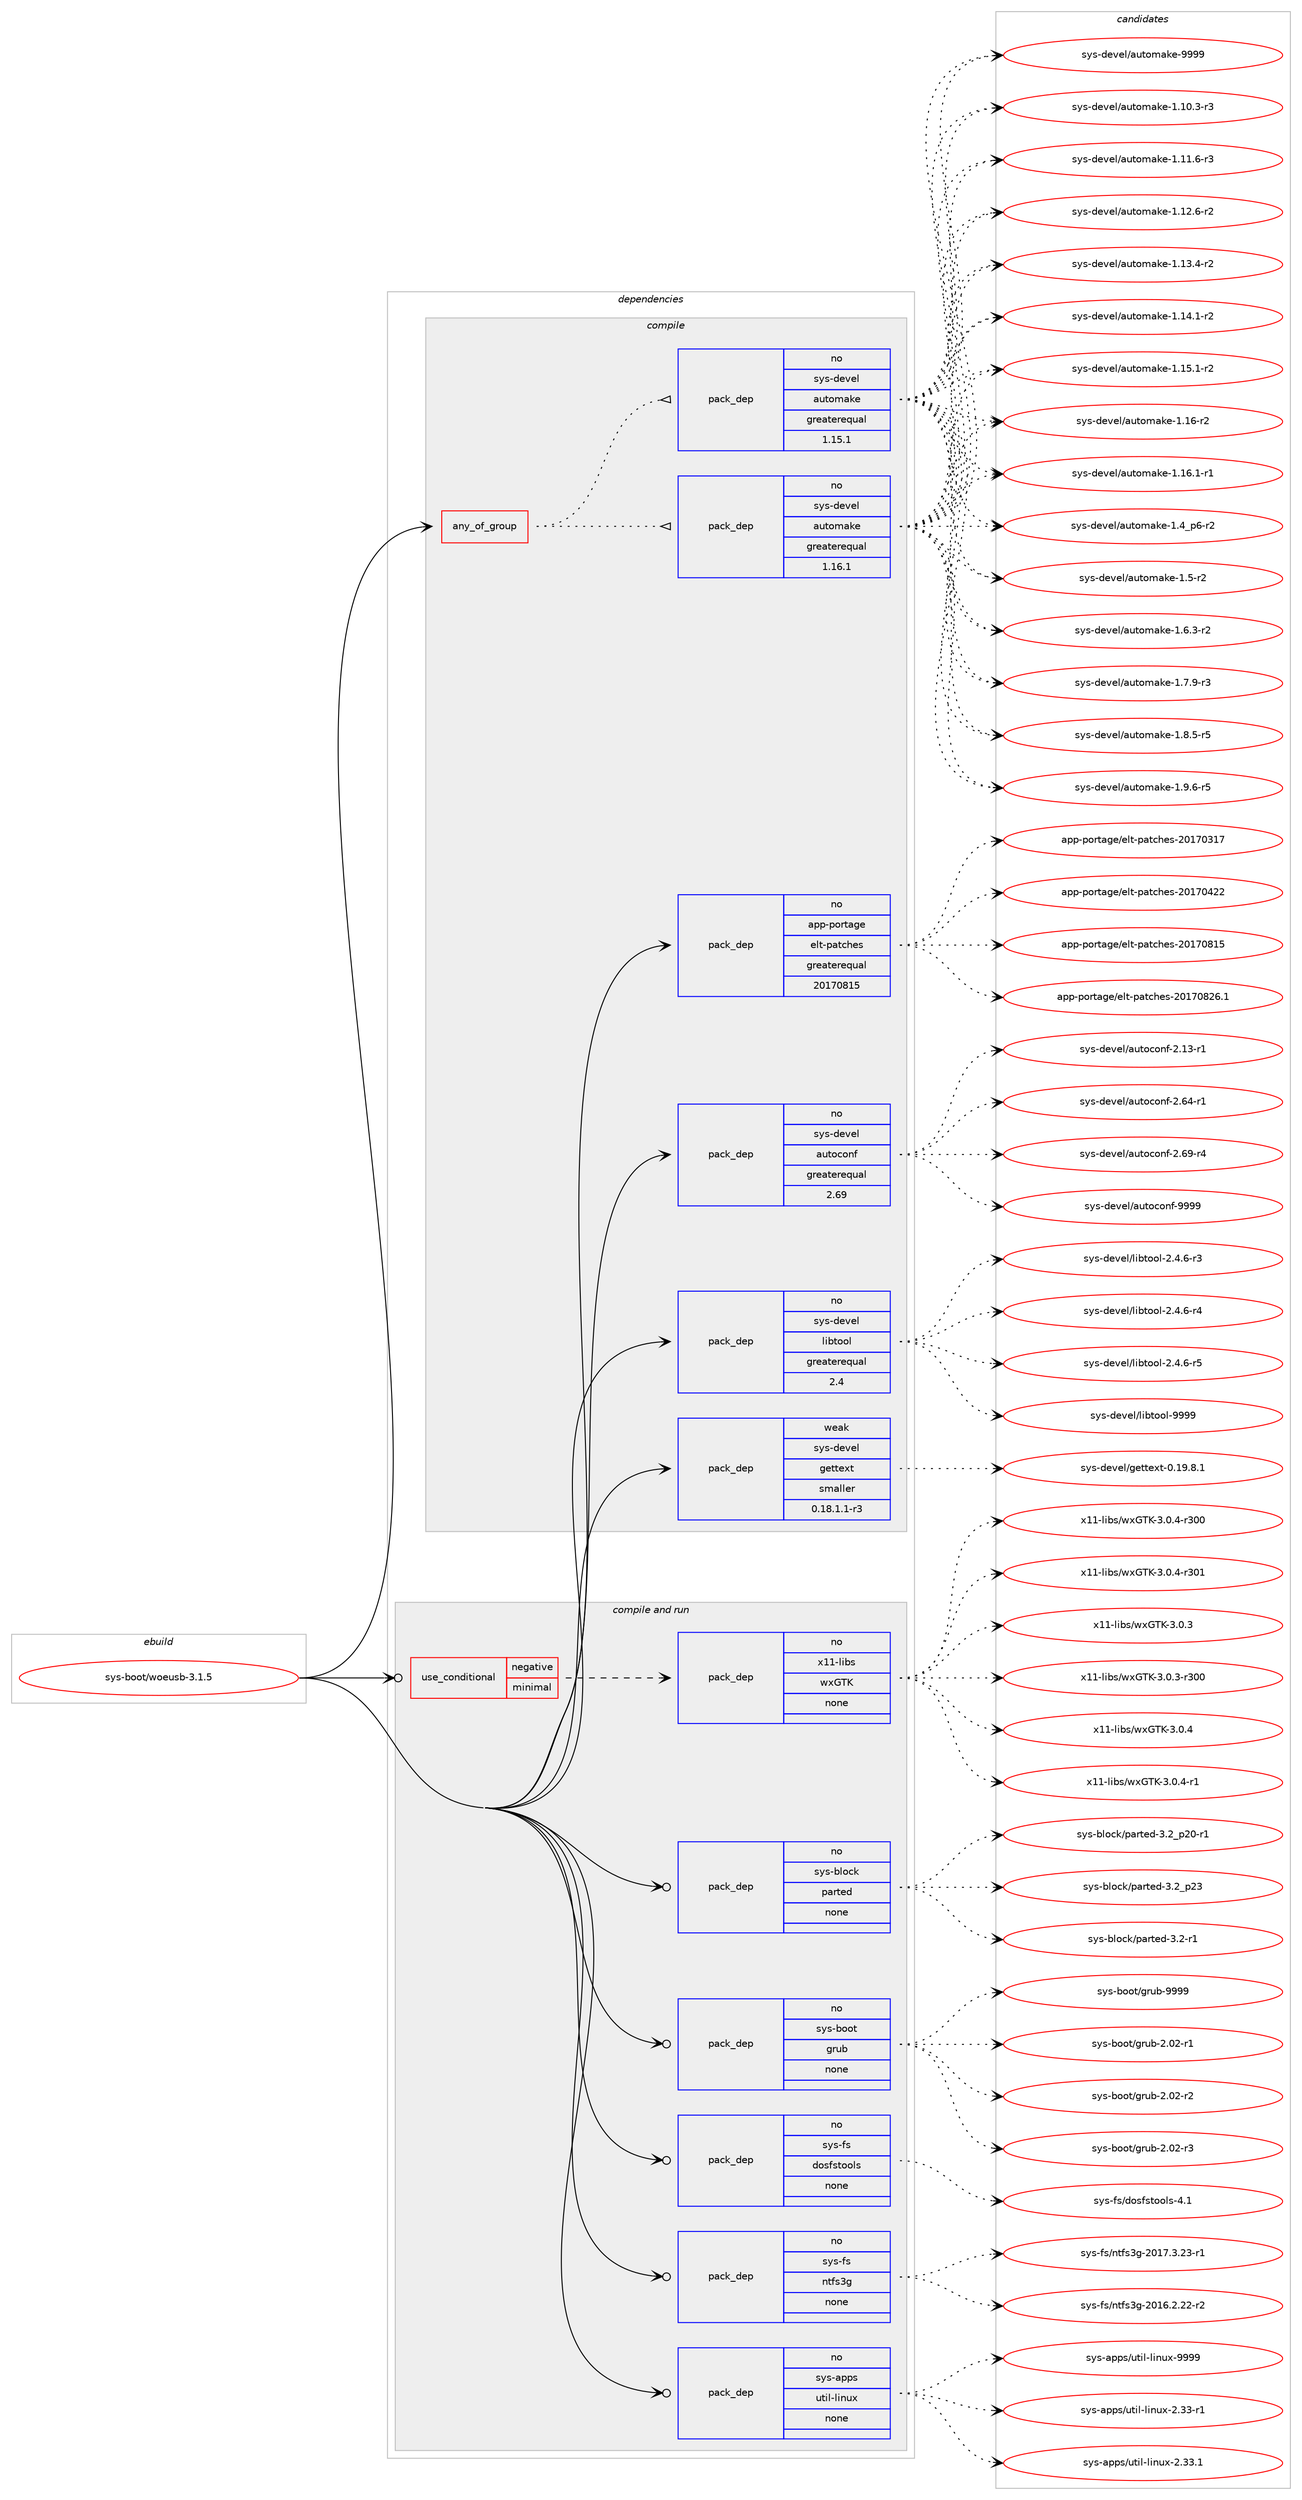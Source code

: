 digraph prolog {

# *************
# Graph options
# *************

newrank=true;
concentrate=true;
compound=true;
graph [rankdir=LR,fontname=Helvetica,fontsize=10,ranksep=1.5];#, ranksep=2.5, nodesep=0.2];
edge  [arrowhead=vee];
node  [fontname=Helvetica,fontsize=10];

# **********
# The ebuild
# **********

subgraph cluster_leftcol {
color=gray;
rank=same;
label=<<i>ebuild</i>>;
id [label="sys-boot/woeusb-3.1.5", color=red, width=4, href="../sys-boot/woeusb-3.1.5.svg"];
}

# ****************
# The dependencies
# ****************

subgraph cluster_midcol {
color=gray;
label=<<i>dependencies</i>>;
subgraph cluster_compile {
fillcolor="#eeeeee";
style=filled;
label=<<i>compile</i>>;
subgraph any27303 {
dependency1719784 [label=<<TABLE BORDER="0" CELLBORDER="1" CELLSPACING="0" CELLPADDING="4"><TR><TD CELLPADDING="10">any_of_group</TD></TR></TABLE>>, shape=none, color=red];subgraph pack1233339 {
dependency1719785 [label=<<TABLE BORDER="0" CELLBORDER="1" CELLSPACING="0" CELLPADDING="4" WIDTH="220"><TR><TD ROWSPAN="6" CELLPADDING="30">pack_dep</TD></TR><TR><TD WIDTH="110">no</TD></TR><TR><TD>sys-devel</TD></TR><TR><TD>automake</TD></TR><TR><TD>greaterequal</TD></TR><TR><TD>1.16.1</TD></TR></TABLE>>, shape=none, color=blue];
}
dependency1719784:e -> dependency1719785:w [weight=20,style="dotted",arrowhead="oinv"];
subgraph pack1233340 {
dependency1719786 [label=<<TABLE BORDER="0" CELLBORDER="1" CELLSPACING="0" CELLPADDING="4" WIDTH="220"><TR><TD ROWSPAN="6" CELLPADDING="30">pack_dep</TD></TR><TR><TD WIDTH="110">no</TD></TR><TR><TD>sys-devel</TD></TR><TR><TD>automake</TD></TR><TR><TD>greaterequal</TD></TR><TR><TD>1.15.1</TD></TR></TABLE>>, shape=none, color=blue];
}
dependency1719784:e -> dependency1719786:w [weight=20,style="dotted",arrowhead="oinv"];
}
id:e -> dependency1719784:w [weight=20,style="solid",arrowhead="vee"];
subgraph pack1233341 {
dependency1719787 [label=<<TABLE BORDER="0" CELLBORDER="1" CELLSPACING="0" CELLPADDING="4" WIDTH="220"><TR><TD ROWSPAN="6" CELLPADDING="30">pack_dep</TD></TR><TR><TD WIDTH="110">no</TD></TR><TR><TD>app-portage</TD></TR><TR><TD>elt-patches</TD></TR><TR><TD>greaterequal</TD></TR><TR><TD>20170815</TD></TR></TABLE>>, shape=none, color=blue];
}
id:e -> dependency1719787:w [weight=20,style="solid",arrowhead="vee"];
subgraph pack1233342 {
dependency1719788 [label=<<TABLE BORDER="0" CELLBORDER="1" CELLSPACING="0" CELLPADDING="4" WIDTH="220"><TR><TD ROWSPAN="6" CELLPADDING="30">pack_dep</TD></TR><TR><TD WIDTH="110">no</TD></TR><TR><TD>sys-devel</TD></TR><TR><TD>autoconf</TD></TR><TR><TD>greaterequal</TD></TR><TR><TD>2.69</TD></TR></TABLE>>, shape=none, color=blue];
}
id:e -> dependency1719788:w [weight=20,style="solid",arrowhead="vee"];
subgraph pack1233343 {
dependency1719789 [label=<<TABLE BORDER="0" CELLBORDER="1" CELLSPACING="0" CELLPADDING="4" WIDTH="220"><TR><TD ROWSPAN="6" CELLPADDING="30">pack_dep</TD></TR><TR><TD WIDTH="110">no</TD></TR><TR><TD>sys-devel</TD></TR><TR><TD>libtool</TD></TR><TR><TD>greaterequal</TD></TR><TR><TD>2.4</TD></TR></TABLE>>, shape=none, color=blue];
}
id:e -> dependency1719789:w [weight=20,style="solid",arrowhead="vee"];
subgraph pack1233344 {
dependency1719790 [label=<<TABLE BORDER="0" CELLBORDER="1" CELLSPACING="0" CELLPADDING="4" WIDTH="220"><TR><TD ROWSPAN="6" CELLPADDING="30">pack_dep</TD></TR><TR><TD WIDTH="110">weak</TD></TR><TR><TD>sys-devel</TD></TR><TR><TD>gettext</TD></TR><TR><TD>smaller</TD></TR><TR><TD>0.18.1.1-r3</TD></TR></TABLE>>, shape=none, color=blue];
}
id:e -> dependency1719790:w [weight=20,style="solid",arrowhead="vee"];
}
subgraph cluster_compileandrun {
fillcolor="#eeeeee";
style=filled;
label=<<i>compile and run</i>>;
subgraph cond458262 {
dependency1719791 [label=<<TABLE BORDER="0" CELLBORDER="1" CELLSPACING="0" CELLPADDING="4"><TR><TD ROWSPAN="3" CELLPADDING="10">use_conditional</TD></TR><TR><TD>negative</TD></TR><TR><TD>minimal</TD></TR></TABLE>>, shape=none, color=red];
subgraph pack1233345 {
dependency1719792 [label=<<TABLE BORDER="0" CELLBORDER="1" CELLSPACING="0" CELLPADDING="4" WIDTH="220"><TR><TD ROWSPAN="6" CELLPADDING="30">pack_dep</TD></TR><TR><TD WIDTH="110">no</TD></TR><TR><TD>x11-libs</TD></TR><TR><TD>wxGTK</TD></TR><TR><TD>none</TD></TR><TR><TD></TD></TR></TABLE>>, shape=none, color=blue];
}
dependency1719791:e -> dependency1719792:w [weight=20,style="dashed",arrowhead="vee"];
}
id:e -> dependency1719791:w [weight=20,style="solid",arrowhead="odotvee"];
subgraph pack1233346 {
dependency1719793 [label=<<TABLE BORDER="0" CELLBORDER="1" CELLSPACING="0" CELLPADDING="4" WIDTH="220"><TR><TD ROWSPAN="6" CELLPADDING="30">pack_dep</TD></TR><TR><TD WIDTH="110">no</TD></TR><TR><TD>sys-apps</TD></TR><TR><TD>util-linux</TD></TR><TR><TD>none</TD></TR><TR><TD></TD></TR></TABLE>>, shape=none, color=blue];
}
id:e -> dependency1719793:w [weight=20,style="solid",arrowhead="odotvee"];
subgraph pack1233347 {
dependency1719794 [label=<<TABLE BORDER="0" CELLBORDER="1" CELLSPACING="0" CELLPADDING="4" WIDTH="220"><TR><TD ROWSPAN="6" CELLPADDING="30">pack_dep</TD></TR><TR><TD WIDTH="110">no</TD></TR><TR><TD>sys-block</TD></TR><TR><TD>parted</TD></TR><TR><TD>none</TD></TR><TR><TD></TD></TR></TABLE>>, shape=none, color=blue];
}
id:e -> dependency1719794:w [weight=20,style="solid",arrowhead="odotvee"];
subgraph pack1233348 {
dependency1719795 [label=<<TABLE BORDER="0" CELLBORDER="1" CELLSPACING="0" CELLPADDING="4" WIDTH="220"><TR><TD ROWSPAN="6" CELLPADDING="30">pack_dep</TD></TR><TR><TD WIDTH="110">no</TD></TR><TR><TD>sys-boot</TD></TR><TR><TD>grub</TD></TR><TR><TD>none</TD></TR><TR><TD></TD></TR></TABLE>>, shape=none, color=blue];
}
id:e -> dependency1719795:w [weight=20,style="solid",arrowhead="odotvee"];
subgraph pack1233349 {
dependency1719796 [label=<<TABLE BORDER="0" CELLBORDER="1" CELLSPACING="0" CELLPADDING="4" WIDTH="220"><TR><TD ROWSPAN="6" CELLPADDING="30">pack_dep</TD></TR><TR><TD WIDTH="110">no</TD></TR><TR><TD>sys-fs</TD></TR><TR><TD>dosfstools</TD></TR><TR><TD>none</TD></TR><TR><TD></TD></TR></TABLE>>, shape=none, color=blue];
}
id:e -> dependency1719796:w [weight=20,style="solid",arrowhead="odotvee"];
subgraph pack1233350 {
dependency1719797 [label=<<TABLE BORDER="0" CELLBORDER="1" CELLSPACING="0" CELLPADDING="4" WIDTH="220"><TR><TD ROWSPAN="6" CELLPADDING="30">pack_dep</TD></TR><TR><TD WIDTH="110">no</TD></TR><TR><TD>sys-fs</TD></TR><TR><TD>ntfs3g</TD></TR><TR><TD>none</TD></TR><TR><TD></TD></TR></TABLE>>, shape=none, color=blue];
}
id:e -> dependency1719797:w [weight=20,style="solid",arrowhead="odotvee"];
}
subgraph cluster_run {
fillcolor="#eeeeee";
style=filled;
label=<<i>run</i>>;
}
}

# **************
# The candidates
# **************

subgraph cluster_choices {
rank=same;
color=gray;
label=<<i>candidates</i>>;

subgraph choice1233339 {
color=black;
nodesep=1;
choice11512111545100101118101108479711711611110997107101454946494846514511451 [label="sys-devel/automake-1.10.3-r3", color=red, width=4,href="../sys-devel/automake-1.10.3-r3.svg"];
choice11512111545100101118101108479711711611110997107101454946494946544511451 [label="sys-devel/automake-1.11.6-r3", color=red, width=4,href="../sys-devel/automake-1.11.6-r3.svg"];
choice11512111545100101118101108479711711611110997107101454946495046544511450 [label="sys-devel/automake-1.12.6-r2", color=red, width=4,href="../sys-devel/automake-1.12.6-r2.svg"];
choice11512111545100101118101108479711711611110997107101454946495146524511450 [label="sys-devel/automake-1.13.4-r2", color=red, width=4,href="../sys-devel/automake-1.13.4-r2.svg"];
choice11512111545100101118101108479711711611110997107101454946495246494511450 [label="sys-devel/automake-1.14.1-r2", color=red, width=4,href="../sys-devel/automake-1.14.1-r2.svg"];
choice11512111545100101118101108479711711611110997107101454946495346494511450 [label="sys-devel/automake-1.15.1-r2", color=red, width=4,href="../sys-devel/automake-1.15.1-r2.svg"];
choice1151211154510010111810110847971171161111099710710145494649544511450 [label="sys-devel/automake-1.16-r2", color=red, width=4,href="../sys-devel/automake-1.16-r2.svg"];
choice11512111545100101118101108479711711611110997107101454946495446494511449 [label="sys-devel/automake-1.16.1-r1", color=red, width=4,href="../sys-devel/automake-1.16.1-r1.svg"];
choice115121115451001011181011084797117116111109971071014549465295112544511450 [label="sys-devel/automake-1.4_p6-r2", color=red, width=4,href="../sys-devel/automake-1.4_p6-r2.svg"];
choice11512111545100101118101108479711711611110997107101454946534511450 [label="sys-devel/automake-1.5-r2", color=red, width=4,href="../sys-devel/automake-1.5-r2.svg"];
choice115121115451001011181011084797117116111109971071014549465446514511450 [label="sys-devel/automake-1.6.3-r2", color=red, width=4,href="../sys-devel/automake-1.6.3-r2.svg"];
choice115121115451001011181011084797117116111109971071014549465546574511451 [label="sys-devel/automake-1.7.9-r3", color=red, width=4,href="../sys-devel/automake-1.7.9-r3.svg"];
choice115121115451001011181011084797117116111109971071014549465646534511453 [label="sys-devel/automake-1.8.5-r5", color=red, width=4,href="../sys-devel/automake-1.8.5-r5.svg"];
choice115121115451001011181011084797117116111109971071014549465746544511453 [label="sys-devel/automake-1.9.6-r5", color=red, width=4,href="../sys-devel/automake-1.9.6-r5.svg"];
choice115121115451001011181011084797117116111109971071014557575757 [label="sys-devel/automake-9999", color=red, width=4,href="../sys-devel/automake-9999.svg"];
dependency1719785:e -> choice11512111545100101118101108479711711611110997107101454946494846514511451:w [style=dotted,weight="100"];
dependency1719785:e -> choice11512111545100101118101108479711711611110997107101454946494946544511451:w [style=dotted,weight="100"];
dependency1719785:e -> choice11512111545100101118101108479711711611110997107101454946495046544511450:w [style=dotted,weight="100"];
dependency1719785:e -> choice11512111545100101118101108479711711611110997107101454946495146524511450:w [style=dotted,weight="100"];
dependency1719785:e -> choice11512111545100101118101108479711711611110997107101454946495246494511450:w [style=dotted,weight="100"];
dependency1719785:e -> choice11512111545100101118101108479711711611110997107101454946495346494511450:w [style=dotted,weight="100"];
dependency1719785:e -> choice1151211154510010111810110847971171161111099710710145494649544511450:w [style=dotted,weight="100"];
dependency1719785:e -> choice11512111545100101118101108479711711611110997107101454946495446494511449:w [style=dotted,weight="100"];
dependency1719785:e -> choice115121115451001011181011084797117116111109971071014549465295112544511450:w [style=dotted,weight="100"];
dependency1719785:e -> choice11512111545100101118101108479711711611110997107101454946534511450:w [style=dotted,weight="100"];
dependency1719785:e -> choice115121115451001011181011084797117116111109971071014549465446514511450:w [style=dotted,weight="100"];
dependency1719785:e -> choice115121115451001011181011084797117116111109971071014549465546574511451:w [style=dotted,weight="100"];
dependency1719785:e -> choice115121115451001011181011084797117116111109971071014549465646534511453:w [style=dotted,weight="100"];
dependency1719785:e -> choice115121115451001011181011084797117116111109971071014549465746544511453:w [style=dotted,weight="100"];
dependency1719785:e -> choice115121115451001011181011084797117116111109971071014557575757:w [style=dotted,weight="100"];
}
subgraph choice1233340 {
color=black;
nodesep=1;
choice11512111545100101118101108479711711611110997107101454946494846514511451 [label="sys-devel/automake-1.10.3-r3", color=red, width=4,href="../sys-devel/automake-1.10.3-r3.svg"];
choice11512111545100101118101108479711711611110997107101454946494946544511451 [label="sys-devel/automake-1.11.6-r3", color=red, width=4,href="../sys-devel/automake-1.11.6-r3.svg"];
choice11512111545100101118101108479711711611110997107101454946495046544511450 [label="sys-devel/automake-1.12.6-r2", color=red, width=4,href="../sys-devel/automake-1.12.6-r2.svg"];
choice11512111545100101118101108479711711611110997107101454946495146524511450 [label="sys-devel/automake-1.13.4-r2", color=red, width=4,href="../sys-devel/automake-1.13.4-r2.svg"];
choice11512111545100101118101108479711711611110997107101454946495246494511450 [label="sys-devel/automake-1.14.1-r2", color=red, width=4,href="../sys-devel/automake-1.14.1-r2.svg"];
choice11512111545100101118101108479711711611110997107101454946495346494511450 [label="sys-devel/automake-1.15.1-r2", color=red, width=4,href="../sys-devel/automake-1.15.1-r2.svg"];
choice1151211154510010111810110847971171161111099710710145494649544511450 [label="sys-devel/automake-1.16-r2", color=red, width=4,href="../sys-devel/automake-1.16-r2.svg"];
choice11512111545100101118101108479711711611110997107101454946495446494511449 [label="sys-devel/automake-1.16.1-r1", color=red, width=4,href="../sys-devel/automake-1.16.1-r1.svg"];
choice115121115451001011181011084797117116111109971071014549465295112544511450 [label="sys-devel/automake-1.4_p6-r2", color=red, width=4,href="../sys-devel/automake-1.4_p6-r2.svg"];
choice11512111545100101118101108479711711611110997107101454946534511450 [label="sys-devel/automake-1.5-r2", color=red, width=4,href="../sys-devel/automake-1.5-r2.svg"];
choice115121115451001011181011084797117116111109971071014549465446514511450 [label="sys-devel/automake-1.6.3-r2", color=red, width=4,href="../sys-devel/automake-1.6.3-r2.svg"];
choice115121115451001011181011084797117116111109971071014549465546574511451 [label="sys-devel/automake-1.7.9-r3", color=red, width=4,href="../sys-devel/automake-1.7.9-r3.svg"];
choice115121115451001011181011084797117116111109971071014549465646534511453 [label="sys-devel/automake-1.8.5-r5", color=red, width=4,href="../sys-devel/automake-1.8.5-r5.svg"];
choice115121115451001011181011084797117116111109971071014549465746544511453 [label="sys-devel/automake-1.9.6-r5", color=red, width=4,href="../sys-devel/automake-1.9.6-r5.svg"];
choice115121115451001011181011084797117116111109971071014557575757 [label="sys-devel/automake-9999", color=red, width=4,href="../sys-devel/automake-9999.svg"];
dependency1719786:e -> choice11512111545100101118101108479711711611110997107101454946494846514511451:w [style=dotted,weight="100"];
dependency1719786:e -> choice11512111545100101118101108479711711611110997107101454946494946544511451:w [style=dotted,weight="100"];
dependency1719786:e -> choice11512111545100101118101108479711711611110997107101454946495046544511450:w [style=dotted,weight="100"];
dependency1719786:e -> choice11512111545100101118101108479711711611110997107101454946495146524511450:w [style=dotted,weight="100"];
dependency1719786:e -> choice11512111545100101118101108479711711611110997107101454946495246494511450:w [style=dotted,weight="100"];
dependency1719786:e -> choice11512111545100101118101108479711711611110997107101454946495346494511450:w [style=dotted,weight="100"];
dependency1719786:e -> choice1151211154510010111810110847971171161111099710710145494649544511450:w [style=dotted,weight="100"];
dependency1719786:e -> choice11512111545100101118101108479711711611110997107101454946495446494511449:w [style=dotted,weight="100"];
dependency1719786:e -> choice115121115451001011181011084797117116111109971071014549465295112544511450:w [style=dotted,weight="100"];
dependency1719786:e -> choice11512111545100101118101108479711711611110997107101454946534511450:w [style=dotted,weight="100"];
dependency1719786:e -> choice115121115451001011181011084797117116111109971071014549465446514511450:w [style=dotted,weight="100"];
dependency1719786:e -> choice115121115451001011181011084797117116111109971071014549465546574511451:w [style=dotted,weight="100"];
dependency1719786:e -> choice115121115451001011181011084797117116111109971071014549465646534511453:w [style=dotted,weight="100"];
dependency1719786:e -> choice115121115451001011181011084797117116111109971071014549465746544511453:w [style=dotted,weight="100"];
dependency1719786:e -> choice115121115451001011181011084797117116111109971071014557575757:w [style=dotted,weight="100"];
}
subgraph choice1233341 {
color=black;
nodesep=1;
choice97112112451121111141169710310147101108116451129711699104101115455048495548514955 [label="app-portage/elt-patches-20170317", color=red, width=4,href="../app-portage/elt-patches-20170317.svg"];
choice97112112451121111141169710310147101108116451129711699104101115455048495548525050 [label="app-portage/elt-patches-20170422", color=red, width=4,href="../app-portage/elt-patches-20170422.svg"];
choice97112112451121111141169710310147101108116451129711699104101115455048495548564953 [label="app-portage/elt-patches-20170815", color=red, width=4,href="../app-portage/elt-patches-20170815.svg"];
choice971121124511211111411697103101471011081164511297116991041011154550484955485650544649 [label="app-portage/elt-patches-20170826.1", color=red, width=4,href="../app-portage/elt-patches-20170826.1.svg"];
dependency1719787:e -> choice97112112451121111141169710310147101108116451129711699104101115455048495548514955:w [style=dotted,weight="100"];
dependency1719787:e -> choice97112112451121111141169710310147101108116451129711699104101115455048495548525050:w [style=dotted,weight="100"];
dependency1719787:e -> choice97112112451121111141169710310147101108116451129711699104101115455048495548564953:w [style=dotted,weight="100"];
dependency1719787:e -> choice971121124511211111411697103101471011081164511297116991041011154550484955485650544649:w [style=dotted,weight="100"];
}
subgraph choice1233342 {
color=black;
nodesep=1;
choice1151211154510010111810110847971171161119911111010245504649514511449 [label="sys-devel/autoconf-2.13-r1", color=red, width=4,href="../sys-devel/autoconf-2.13-r1.svg"];
choice1151211154510010111810110847971171161119911111010245504654524511449 [label="sys-devel/autoconf-2.64-r1", color=red, width=4,href="../sys-devel/autoconf-2.64-r1.svg"];
choice1151211154510010111810110847971171161119911111010245504654574511452 [label="sys-devel/autoconf-2.69-r4", color=red, width=4,href="../sys-devel/autoconf-2.69-r4.svg"];
choice115121115451001011181011084797117116111991111101024557575757 [label="sys-devel/autoconf-9999", color=red, width=4,href="../sys-devel/autoconf-9999.svg"];
dependency1719788:e -> choice1151211154510010111810110847971171161119911111010245504649514511449:w [style=dotted,weight="100"];
dependency1719788:e -> choice1151211154510010111810110847971171161119911111010245504654524511449:w [style=dotted,weight="100"];
dependency1719788:e -> choice1151211154510010111810110847971171161119911111010245504654574511452:w [style=dotted,weight="100"];
dependency1719788:e -> choice115121115451001011181011084797117116111991111101024557575757:w [style=dotted,weight="100"];
}
subgraph choice1233343 {
color=black;
nodesep=1;
choice1151211154510010111810110847108105981161111111084550465246544511451 [label="sys-devel/libtool-2.4.6-r3", color=red, width=4,href="../sys-devel/libtool-2.4.6-r3.svg"];
choice1151211154510010111810110847108105981161111111084550465246544511452 [label="sys-devel/libtool-2.4.6-r4", color=red, width=4,href="../sys-devel/libtool-2.4.6-r4.svg"];
choice1151211154510010111810110847108105981161111111084550465246544511453 [label="sys-devel/libtool-2.4.6-r5", color=red, width=4,href="../sys-devel/libtool-2.4.6-r5.svg"];
choice1151211154510010111810110847108105981161111111084557575757 [label="sys-devel/libtool-9999", color=red, width=4,href="../sys-devel/libtool-9999.svg"];
dependency1719789:e -> choice1151211154510010111810110847108105981161111111084550465246544511451:w [style=dotted,weight="100"];
dependency1719789:e -> choice1151211154510010111810110847108105981161111111084550465246544511452:w [style=dotted,weight="100"];
dependency1719789:e -> choice1151211154510010111810110847108105981161111111084550465246544511453:w [style=dotted,weight="100"];
dependency1719789:e -> choice1151211154510010111810110847108105981161111111084557575757:w [style=dotted,weight="100"];
}
subgraph choice1233344 {
color=black;
nodesep=1;
choice1151211154510010111810110847103101116116101120116454846495746564649 [label="sys-devel/gettext-0.19.8.1", color=red, width=4,href="../sys-devel/gettext-0.19.8.1.svg"];
dependency1719790:e -> choice1151211154510010111810110847103101116116101120116454846495746564649:w [style=dotted,weight="100"];
}
subgraph choice1233345 {
color=black;
nodesep=1;
choice1204949451081059811547119120718475455146484651 [label="x11-libs/wxGTK-3.0.3", color=red, width=4,href="../x11-libs/wxGTK-3.0.3.svg"];
choice120494945108105981154711912071847545514648465145114514848 [label="x11-libs/wxGTK-3.0.3-r300", color=red, width=4,href="../x11-libs/wxGTK-3.0.3-r300.svg"];
choice1204949451081059811547119120718475455146484652 [label="x11-libs/wxGTK-3.0.4", color=red, width=4,href="../x11-libs/wxGTK-3.0.4.svg"];
choice12049494510810598115471191207184754551464846524511449 [label="x11-libs/wxGTK-3.0.4-r1", color=red, width=4,href="../x11-libs/wxGTK-3.0.4-r1.svg"];
choice120494945108105981154711912071847545514648465245114514848 [label="x11-libs/wxGTK-3.0.4-r300", color=red, width=4,href="../x11-libs/wxGTK-3.0.4-r300.svg"];
choice120494945108105981154711912071847545514648465245114514849 [label="x11-libs/wxGTK-3.0.4-r301", color=red, width=4,href="../x11-libs/wxGTK-3.0.4-r301.svg"];
dependency1719792:e -> choice1204949451081059811547119120718475455146484651:w [style=dotted,weight="100"];
dependency1719792:e -> choice120494945108105981154711912071847545514648465145114514848:w [style=dotted,weight="100"];
dependency1719792:e -> choice1204949451081059811547119120718475455146484652:w [style=dotted,weight="100"];
dependency1719792:e -> choice12049494510810598115471191207184754551464846524511449:w [style=dotted,weight="100"];
dependency1719792:e -> choice120494945108105981154711912071847545514648465245114514848:w [style=dotted,weight="100"];
dependency1719792:e -> choice120494945108105981154711912071847545514648465245114514849:w [style=dotted,weight="100"];
}
subgraph choice1233346 {
color=black;
nodesep=1;
choice1151211154597112112115471171161051084510810511011712045504651514511449 [label="sys-apps/util-linux-2.33-r1", color=red, width=4,href="../sys-apps/util-linux-2.33-r1.svg"];
choice1151211154597112112115471171161051084510810511011712045504651514649 [label="sys-apps/util-linux-2.33.1", color=red, width=4,href="../sys-apps/util-linux-2.33.1.svg"];
choice115121115459711211211547117116105108451081051101171204557575757 [label="sys-apps/util-linux-9999", color=red, width=4,href="../sys-apps/util-linux-9999.svg"];
dependency1719793:e -> choice1151211154597112112115471171161051084510810511011712045504651514511449:w [style=dotted,weight="100"];
dependency1719793:e -> choice1151211154597112112115471171161051084510810511011712045504651514649:w [style=dotted,weight="100"];
dependency1719793:e -> choice115121115459711211211547117116105108451081051101171204557575757:w [style=dotted,weight="100"];
}
subgraph choice1233347 {
color=black;
nodesep=1;
choice1151211154598108111991074711297114116101100455146504511449 [label="sys-block/parted-3.2-r1", color=red, width=4,href="../sys-block/parted-3.2-r1.svg"];
choice1151211154598108111991074711297114116101100455146509511250484511449 [label="sys-block/parted-3.2_p20-r1", color=red, width=4,href="../sys-block/parted-3.2_p20-r1.svg"];
choice115121115459810811199107471129711411610110045514650951125051 [label="sys-block/parted-3.2_p23", color=red, width=4,href="../sys-block/parted-3.2_p23.svg"];
dependency1719794:e -> choice1151211154598108111991074711297114116101100455146504511449:w [style=dotted,weight="100"];
dependency1719794:e -> choice1151211154598108111991074711297114116101100455146509511250484511449:w [style=dotted,weight="100"];
dependency1719794:e -> choice115121115459810811199107471129711411610110045514650951125051:w [style=dotted,weight="100"];
}
subgraph choice1233348 {
color=black;
nodesep=1;
choice1151211154598111111116471031141179845504648504511449 [label="sys-boot/grub-2.02-r1", color=red, width=4,href="../sys-boot/grub-2.02-r1.svg"];
choice1151211154598111111116471031141179845504648504511450 [label="sys-boot/grub-2.02-r2", color=red, width=4,href="../sys-boot/grub-2.02-r2.svg"];
choice1151211154598111111116471031141179845504648504511451 [label="sys-boot/grub-2.02-r3", color=red, width=4,href="../sys-boot/grub-2.02-r3.svg"];
choice115121115459811111111647103114117984557575757 [label="sys-boot/grub-9999", color=red, width=4,href="../sys-boot/grub-9999.svg"];
dependency1719795:e -> choice1151211154598111111116471031141179845504648504511449:w [style=dotted,weight="100"];
dependency1719795:e -> choice1151211154598111111116471031141179845504648504511450:w [style=dotted,weight="100"];
dependency1719795:e -> choice1151211154598111111116471031141179845504648504511451:w [style=dotted,weight="100"];
dependency1719795:e -> choice115121115459811111111647103114117984557575757:w [style=dotted,weight="100"];
}
subgraph choice1233349 {
color=black;
nodesep=1;
choice115121115451021154710011111510211511611111110811545524649 [label="sys-fs/dosfstools-4.1", color=red, width=4,href="../sys-fs/dosfstools-4.1.svg"];
dependency1719796:e -> choice115121115451021154710011111510211511611111110811545524649:w [style=dotted,weight="100"];
}
subgraph choice1233350 {
color=black;
nodesep=1;
choice115121115451021154711011610211551103455048495446504650504511450 [label="sys-fs/ntfs3g-2016.2.22-r2", color=red, width=4,href="../sys-fs/ntfs3g-2016.2.22-r2.svg"];
choice115121115451021154711011610211551103455048495546514650514511449 [label="sys-fs/ntfs3g-2017.3.23-r1", color=red, width=4,href="../sys-fs/ntfs3g-2017.3.23-r1.svg"];
dependency1719797:e -> choice115121115451021154711011610211551103455048495446504650504511450:w [style=dotted,weight="100"];
dependency1719797:e -> choice115121115451021154711011610211551103455048495546514650514511449:w [style=dotted,weight="100"];
}
}

}
